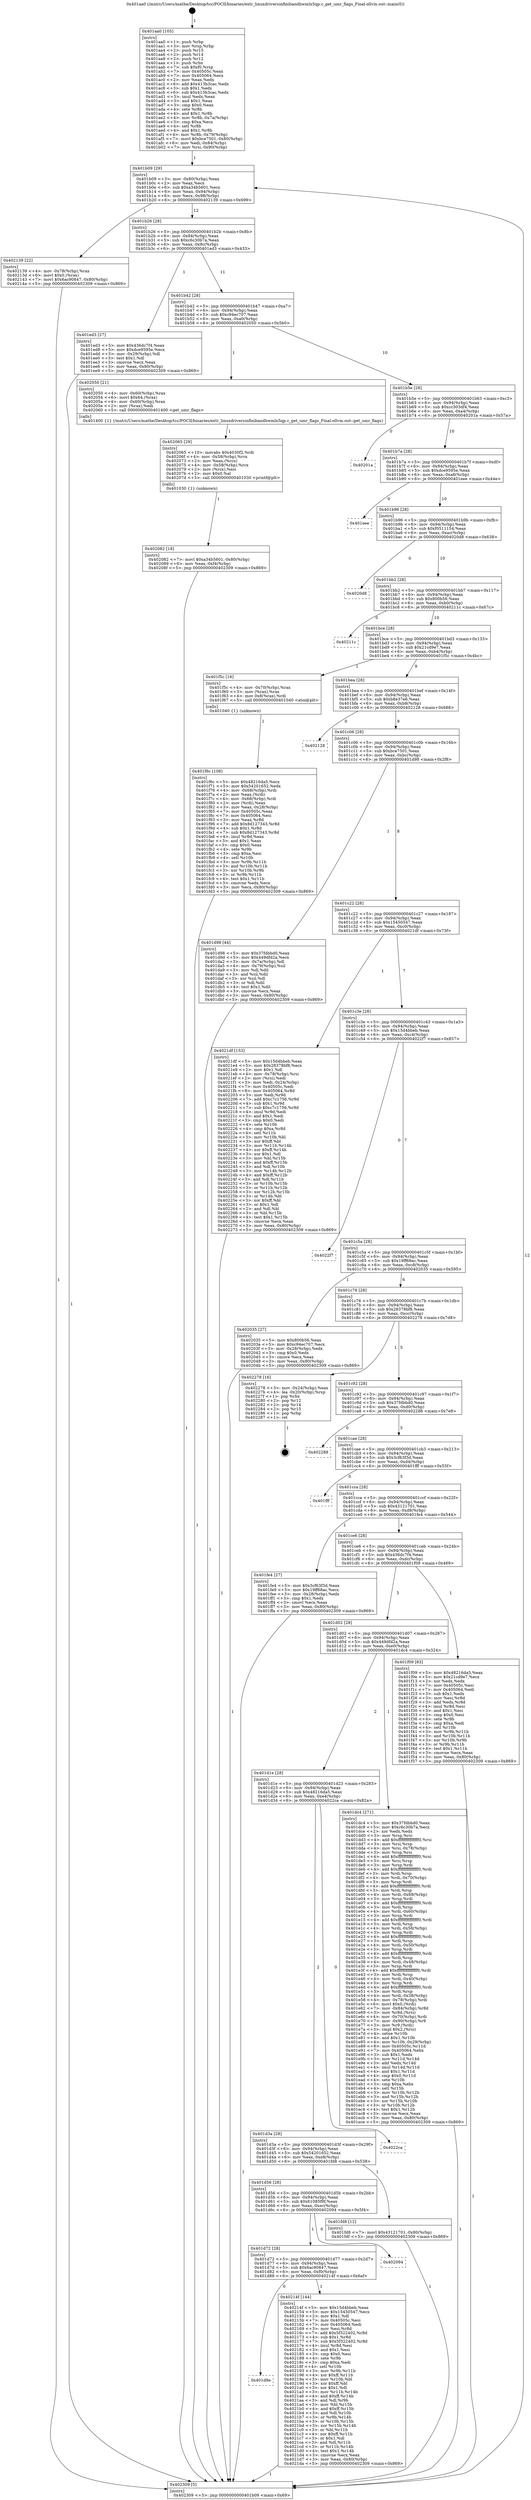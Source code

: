 digraph "0x401aa0" {
  label = "0x401aa0 (/mnt/c/Users/mathe/Desktop/tcc/POCII/binaries/extr_linuxdriversinfinibandhwmlx5qp.c_get_umr_flags_Final-ollvm.out::main(0))"
  labelloc = "t"
  node[shape=record]

  Entry [label="",width=0.3,height=0.3,shape=circle,fillcolor=black,style=filled]
  "0x401b09" [label="{
     0x401b09 [29]\l
     | [instrs]\l
     &nbsp;&nbsp;0x401b09 \<+3\>: mov -0x80(%rbp),%eax\l
     &nbsp;&nbsp;0x401b0c \<+2\>: mov %eax,%ecx\l
     &nbsp;&nbsp;0x401b0e \<+6\>: sub $0xa34b5601,%ecx\l
     &nbsp;&nbsp;0x401b14 \<+6\>: mov %eax,-0x94(%rbp)\l
     &nbsp;&nbsp;0x401b1a \<+6\>: mov %ecx,-0x98(%rbp)\l
     &nbsp;&nbsp;0x401b20 \<+6\>: je 0000000000402139 \<main+0x699\>\l
  }"]
  "0x402139" [label="{
     0x402139 [22]\l
     | [instrs]\l
     &nbsp;&nbsp;0x402139 \<+4\>: mov -0x78(%rbp),%rax\l
     &nbsp;&nbsp;0x40213d \<+6\>: movl $0x0,(%rax)\l
     &nbsp;&nbsp;0x402143 \<+7\>: movl $0x6ac90847,-0x80(%rbp)\l
     &nbsp;&nbsp;0x40214a \<+5\>: jmp 0000000000402309 \<main+0x869\>\l
  }"]
  "0x401b26" [label="{
     0x401b26 [28]\l
     | [instrs]\l
     &nbsp;&nbsp;0x401b26 \<+5\>: jmp 0000000000401b2b \<main+0x8b\>\l
     &nbsp;&nbsp;0x401b2b \<+6\>: mov -0x94(%rbp),%eax\l
     &nbsp;&nbsp;0x401b31 \<+5\>: sub $0xc6c30b7a,%eax\l
     &nbsp;&nbsp;0x401b36 \<+6\>: mov %eax,-0x9c(%rbp)\l
     &nbsp;&nbsp;0x401b3c \<+6\>: je 0000000000401ed3 \<main+0x433\>\l
  }"]
  Exit [label="",width=0.3,height=0.3,shape=circle,fillcolor=black,style=filled,peripheries=2]
  "0x401ed3" [label="{
     0x401ed3 [27]\l
     | [instrs]\l
     &nbsp;&nbsp;0x401ed3 \<+5\>: mov $0x436dc7f4,%eax\l
     &nbsp;&nbsp;0x401ed8 \<+5\>: mov $0xdce9595e,%ecx\l
     &nbsp;&nbsp;0x401edd \<+3\>: mov -0x29(%rbp),%dl\l
     &nbsp;&nbsp;0x401ee0 \<+3\>: test $0x1,%dl\l
     &nbsp;&nbsp;0x401ee3 \<+3\>: cmovne %ecx,%eax\l
     &nbsp;&nbsp;0x401ee6 \<+3\>: mov %eax,-0x80(%rbp)\l
     &nbsp;&nbsp;0x401ee9 \<+5\>: jmp 0000000000402309 \<main+0x869\>\l
  }"]
  "0x401b42" [label="{
     0x401b42 [28]\l
     | [instrs]\l
     &nbsp;&nbsp;0x401b42 \<+5\>: jmp 0000000000401b47 \<main+0xa7\>\l
     &nbsp;&nbsp;0x401b47 \<+6\>: mov -0x94(%rbp),%eax\l
     &nbsp;&nbsp;0x401b4d \<+5\>: sub $0xc94ec707,%eax\l
     &nbsp;&nbsp;0x401b52 \<+6\>: mov %eax,-0xa0(%rbp)\l
     &nbsp;&nbsp;0x401b58 \<+6\>: je 0000000000402050 \<main+0x5b0\>\l
  }"]
  "0x401d8e" [label="{
     0x401d8e\l
  }", style=dashed]
  "0x402050" [label="{
     0x402050 [21]\l
     | [instrs]\l
     &nbsp;&nbsp;0x402050 \<+4\>: mov -0x60(%rbp),%rax\l
     &nbsp;&nbsp;0x402054 \<+6\>: movl $0x64,(%rax)\l
     &nbsp;&nbsp;0x40205a \<+4\>: mov -0x60(%rbp),%rax\l
     &nbsp;&nbsp;0x40205e \<+2\>: mov (%rax),%edi\l
     &nbsp;&nbsp;0x402060 \<+5\>: call 0000000000401400 \<get_umr_flags\>\l
     | [calls]\l
     &nbsp;&nbsp;0x401400 \{1\} (/mnt/c/Users/mathe/Desktop/tcc/POCII/binaries/extr_linuxdriversinfinibandhwmlx5qp.c_get_umr_flags_Final-ollvm.out::get_umr_flags)\l
  }"]
  "0x401b5e" [label="{
     0x401b5e [28]\l
     | [instrs]\l
     &nbsp;&nbsp;0x401b5e \<+5\>: jmp 0000000000401b63 \<main+0xc3\>\l
     &nbsp;&nbsp;0x401b63 \<+6\>: mov -0x94(%rbp),%eax\l
     &nbsp;&nbsp;0x401b69 \<+5\>: sub $0xcc303df4,%eax\l
     &nbsp;&nbsp;0x401b6e \<+6\>: mov %eax,-0xa4(%rbp)\l
     &nbsp;&nbsp;0x401b74 \<+6\>: je 000000000040201a \<main+0x57a\>\l
  }"]
  "0x40214f" [label="{
     0x40214f [144]\l
     | [instrs]\l
     &nbsp;&nbsp;0x40214f \<+5\>: mov $0x15d4bbeb,%eax\l
     &nbsp;&nbsp;0x402154 \<+5\>: mov $0x15450547,%ecx\l
     &nbsp;&nbsp;0x402159 \<+2\>: mov $0x1,%dl\l
     &nbsp;&nbsp;0x40215b \<+7\>: mov 0x40505c,%esi\l
     &nbsp;&nbsp;0x402162 \<+7\>: mov 0x405064,%edi\l
     &nbsp;&nbsp;0x402169 \<+3\>: mov %esi,%r8d\l
     &nbsp;&nbsp;0x40216c \<+7\>: add $0x5f322402,%r8d\l
     &nbsp;&nbsp;0x402173 \<+4\>: sub $0x1,%r8d\l
     &nbsp;&nbsp;0x402177 \<+7\>: sub $0x5f322402,%r8d\l
     &nbsp;&nbsp;0x40217e \<+4\>: imul %r8d,%esi\l
     &nbsp;&nbsp;0x402182 \<+3\>: and $0x1,%esi\l
     &nbsp;&nbsp;0x402185 \<+3\>: cmp $0x0,%esi\l
     &nbsp;&nbsp;0x402188 \<+4\>: sete %r9b\l
     &nbsp;&nbsp;0x40218c \<+3\>: cmp $0xa,%edi\l
     &nbsp;&nbsp;0x40218f \<+4\>: setl %r10b\l
     &nbsp;&nbsp;0x402193 \<+3\>: mov %r9b,%r11b\l
     &nbsp;&nbsp;0x402196 \<+4\>: xor $0xff,%r11b\l
     &nbsp;&nbsp;0x40219a \<+3\>: mov %r10b,%bl\l
     &nbsp;&nbsp;0x40219d \<+3\>: xor $0xff,%bl\l
     &nbsp;&nbsp;0x4021a0 \<+3\>: xor $0x1,%dl\l
     &nbsp;&nbsp;0x4021a3 \<+3\>: mov %r11b,%r14b\l
     &nbsp;&nbsp;0x4021a6 \<+4\>: and $0xff,%r14b\l
     &nbsp;&nbsp;0x4021aa \<+3\>: and %dl,%r9b\l
     &nbsp;&nbsp;0x4021ad \<+3\>: mov %bl,%r15b\l
     &nbsp;&nbsp;0x4021b0 \<+4\>: and $0xff,%r15b\l
     &nbsp;&nbsp;0x4021b4 \<+3\>: and %dl,%r10b\l
     &nbsp;&nbsp;0x4021b7 \<+3\>: or %r9b,%r14b\l
     &nbsp;&nbsp;0x4021ba \<+3\>: or %r10b,%r15b\l
     &nbsp;&nbsp;0x4021bd \<+3\>: xor %r15b,%r14b\l
     &nbsp;&nbsp;0x4021c0 \<+3\>: or %bl,%r11b\l
     &nbsp;&nbsp;0x4021c3 \<+4\>: xor $0xff,%r11b\l
     &nbsp;&nbsp;0x4021c7 \<+3\>: or $0x1,%dl\l
     &nbsp;&nbsp;0x4021ca \<+3\>: and %dl,%r11b\l
     &nbsp;&nbsp;0x4021cd \<+3\>: or %r11b,%r14b\l
     &nbsp;&nbsp;0x4021d0 \<+4\>: test $0x1,%r14b\l
     &nbsp;&nbsp;0x4021d4 \<+3\>: cmovne %ecx,%eax\l
     &nbsp;&nbsp;0x4021d7 \<+3\>: mov %eax,-0x80(%rbp)\l
     &nbsp;&nbsp;0x4021da \<+5\>: jmp 0000000000402309 \<main+0x869\>\l
  }"]
  "0x40201a" [label="{
     0x40201a\l
  }", style=dashed]
  "0x401b7a" [label="{
     0x401b7a [28]\l
     | [instrs]\l
     &nbsp;&nbsp;0x401b7a \<+5\>: jmp 0000000000401b7f \<main+0xdf\>\l
     &nbsp;&nbsp;0x401b7f \<+6\>: mov -0x94(%rbp),%eax\l
     &nbsp;&nbsp;0x401b85 \<+5\>: sub $0xdce9595e,%eax\l
     &nbsp;&nbsp;0x401b8a \<+6\>: mov %eax,-0xa8(%rbp)\l
     &nbsp;&nbsp;0x401b90 \<+6\>: je 0000000000401eee \<main+0x44e\>\l
  }"]
  "0x401d72" [label="{
     0x401d72 [28]\l
     | [instrs]\l
     &nbsp;&nbsp;0x401d72 \<+5\>: jmp 0000000000401d77 \<main+0x2d7\>\l
     &nbsp;&nbsp;0x401d77 \<+6\>: mov -0x94(%rbp),%eax\l
     &nbsp;&nbsp;0x401d7d \<+5\>: sub $0x6ac90847,%eax\l
     &nbsp;&nbsp;0x401d82 \<+6\>: mov %eax,-0xf0(%rbp)\l
     &nbsp;&nbsp;0x401d88 \<+6\>: je 000000000040214f \<main+0x6af\>\l
  }"]
  "0x401eee" [label="{
     0x401eee\l
  }", style=dashed]
  "0x401b96" [label="{
     0x401b96 [28]\l
     | [instrs]\l
     &nbsp;&nbsp;0x401b96 \<+5\>: jmp 0000000000401b9b \<main+0xfb\>\l
     &nbsp;&nbsp;0x401b9b \<+6\>: mov -0x94(%rbp),%eax\l
     &nbsp;&nbsp;0x401ba1 \<+5\>: sub $0xf0511154,%eax\l
     &nbsp;&nbsp;0x401ba6 \<+6\>: mov %eax,-0xac(%rbp)\l
     &nbsp;&nbsp;0x401bac \<+6\>: je 00000000004020d8 \<main+0x638\>\l
  }"]
  "0x402094" [label="{
     0x402094\l
  }", style=dashed]
  "0x4020d8" [label="{
     0x4020d8\l
  }", style=dashed]
  "0x401bb2" [label="{
     0x401bb2 [28]\l
     | [instrs]\l
     &nbsp;&nbsp;0x401bb2 \<+5\>: jmp 0000000000401bb7 \<main+0x117\>\l
     &nbsp;&nbsp;0x401bb7 \<+6\>: mov -0x94(%rbp),%eax\l
     &nbsp;&nbsp;0x401bbd \<+5\>: sub $0x800b56,%eax\l
     &nbsp;&nbsp;0x401bc2 \<+6\>: mov %eax,-0xb0(%rbp)\l
     &nbsp;&nbsp;0x401bc8 \<+6\>: je 000000000040211c \<main+0x67c\>\l
  }"]
  "0x402082" [label="{
     0x402082 [18]\l
     | [instrs]\l
     &nbsp;&nbsp;0x402082 \<+7\>: movl $0xa34b5601,-0x80(%rbp)\l
     &nbsp;&nbsp;0x402089 \<+6\>: mov %eax,-0xf4(%rbp)\l
     &nbsp;&nbsp;0x40208f \<+5\>: jmp 0000000000402309 \<main+0x869\>\l
  }"]
  "0x40211c" [label="{
     0x40211c\l
  }", style=dashed]
  "0x401bce" [label="{
     0x401bce [28]\l
     | [instrs]\l
     &nbsp;&nbsp;0x401bce \<+5\>: jmp 0000000000401bd3 \<main+0x133\>\l
     &nbsp;&nbsp;0x401bd3 \<+6\>: mov -0x94(%rbp),%eax\l
     &nbsp;&nbsp;0x401bd9 \<+5\>: sub $0x21cd9e7,%eax\l
     &nbsp;&nbsp;0x401bde \<+6\>: mov %eax,-0xb4(%rbp)\l
     &nbsp;&nbsp;0x401be4 \<+6\>: je 0000000000401f5c \<main+0x4bc\>\l
  }"]
  "0x402065" [label="{
     0x402065 [29]\l
     | [instrs]\l
     &nbsp;&nbsp;0x402065 \<+10\>: movabs $0x4030f2,%rdi\l
     &nbsp;&nbsp;0x40206f \<+4\>: mov -0x58(%rbp),%rcx\l
     &nbsp;&nbsp;0x402073 \<+2\>: mov %eax,(%rcx)\l
     &nbsp;&nbsp;0x402075 \<+4\>: mov -0x58(%rbp),%rcx\l
     &nbsp;&nbsp;0x402079 \<+2\>: mov (%rcx),%esi\l
     &nbsp;&nbsp;0x40207b \<+2\>: mov $0x0,%al\l
     &nbsp;&nbsp;0x40207d \<+5\>: call 0000000000401030 \<printf@plt\>\l
     | [calls]\l
     &nbsp;&nbsp;0x401030 \{1\} (unknown)\l
  }"]
  "0x401f5c" [label="{
     0x401f5c [16]\l
     | [instrs]\l
     &nbsp;&nbsp;0x401f5c \<+4\>: mov -0x70(%rbp),%rax\l
     &nbsp;&nbsp;0x401f60 \<+3\>: mov (%rax),%rax\l
     &nbsp;&nbsp;0x401f63 \<+4\>: mov 0x8(%rax),%rdi\l
     &nbsp;&nbsp;0x401f67 \<+5\>: call 0000000000401040 \<atoi@plt\>\l
     | [calls]\l
     &nbsp;&nbsp;0x401040 \{1\} (unknown)\l
  }"]
  "0x401bea" [label="{
     0x401bea [28]\l
     | [instrs]\l
     &nbsp;&nbsp;0x401bea \<+5\>: jmp 0000000000401bef \<main+0x14f\>\l
     &nbsp;&nbsp;0x401bef \<+6\>: mov -0x94(%rbp),%eax\l
     &nbsp;&nbsp;0x401bf5 \<+5\>: sub $0xb8e37e6,%eax\l
     &nbsp;&nbsp;0x401bfa \<+6\>: mov %eax,-0xb8(%rbp)\l
     &nbsp;&nbsp;0x401c00 \<+6\>: je 0000000000402128 \<main+0x688\>\l
  }"]
  "0x401d56" [label="{
     0x401d56 [28]\l
     | [instrs]\l
     &nbsp;&nbsp;0x401d56 \<+5\>: jmp 0000000000401d5b \<main+0x2bb\>\l
     &nbsp;&nbsp;0x401d5b \<+6\>: mov -0x94(%rbp),%eax\l
     &nbsp;&nbsp;0x401d61 \<+5\>: sub $0x61085f9f,%eax\l
     &nbsp;&nbsp;0x401d66 \<+6\>: mov %eax,-0xec(%rbp)\l
     &nbsp;&nbsp;0x401d6c \<+6\>: je 0000000000402094 \<main+0x5f4\>\l
  }"]
  "0x402128" [label="{
     0x402128\l
  }", style=dashed]
  "0x401c06" [label="{
     0x401c06 [28]\l
     | [instrs]\l
     &nbsp;&nbsp;0x401c06 \<+5\>: jmp 0000000000401c0b \<main+0x16b\>\l
     &nbsp;&nbsp;0x401c0b \<+6\>: mov -0x94(%rbp),%eax\l
     &nbsp;&nbsp;0x401c11 \<+5\>: sub $0xbce7501,%eax\l
     &nbsp;&nbsp;0x401c16 \<+6\>: mov %eax,-0xbc(%rbp)\l
     &nbsp;&nbsp;0x401c1c \<+6\>: je 0000000000401d98 \<main+0x2f8\>\l
  }"]
  "0x401fd8" [label="{
     0x401fd8 [12]\l
     | [instrs]\l
     &nbsp;&nbsp;0x401fd8 \<+7\>: movl $0x43121701,-0x80(%rbp)\l
     &nbsp;&nbsp;0x401fdf \<+5\>: jmp 0000000000402309 \<main+0x869\>\l
  }"]
  "0x401d98" [label="{
     0x401d98 [44]\l
     | [instrs]\l
     &nbsp;&nbsp;0x401d98 \<+5\>: mov $0x37fdbbd0,%eax\l
     &nbsp;&nbsp;0x401d9d \<+5\>: mov $0x449dfd2a,%ecx\l
     &nbsp;&nbsp;0x401da2 \<+3\>: mov -0x7a(%rbp),%dl\l
     &nbsp;&nbsp;0x401da5 \<+4\>: mov -0x79(%rbp),%sil\l
     &nbsp;&nbsp;0x401da9 \<+3\>: mov %dl,%dil\l
     &nbsp;&nbsp;0x401dac \<+3\>: and %sil,%dil\l
     &nbsp;&nbsp;0x401daf \<+3\>: xor %sil,%dl\l
     &nbsp;&nbsp;0x401db2 \<+3\>: or %dl,%dil\l
     &nbsp;&nbsp;0x401db5 \<+4\>: test $0x1,%dil\l
     &nbsp;&nbsp;0x401db9 \<+3\>: cmovne %ecx,%eax\l
     &nbsp;&nbsp;0x401dbc \<+3\>: mov %eax,-0x80(%rbp)\l
     &nbsp;&nbsp;0x401dbf \<+5\>: jmp 0000000000402309 \<main+0x869\>\l
  }"]
  "0x401c22" [label="{
     0x401c22 [28]\l
     | [instrs]\l
     &nbsp;&nbsp;0x401c22 \<+5\>: jmp 0000000000401c27 \<main+0x187\>\l
     &nbsp;&nbsp;0x401c27 \<+6\>: mov -0x94(%rbp),%eax\l
     &nbsp;&nbsp;0x401c2d \<+5\>: sub $0x15450547,%eax\l
     &nbsp;&nbsp;0x401c32 \<+6\>: mov %eax,-0xc0(%rbp)\l
     &nbsp;&nbsp;0x401c38 \<+6\>: je 00000000004021df \<main+0x73f\>\l
  }"]
  "0x402309" [label="{
     0x402309 [5]\l
     | [instrs]\l
     &nbsp;&nbsp;0x402309 \<+5\>: jmp 0000000000401b09 \<main+0x69\>\l
  }"]
  "0x401aa0" [label="{
     0x401aa0 [105]\l
     | [instrs]\l
     &nbsp;&nbsp;0x401aa0 \<+1\>: push %rbp\l
     &nbsp;&nbsp;0x401aa1 \<+3\>: mov %rsp,%rbp\l
     &nbsp;&nbsp;0x401aa4 \<+2\>: push %r15\l
     &nbsp;&nbsp;0x401aa6 \<+2\>: push %r14\l
     &nbsp;&nbsp;0x401aa8 \<+2\>: push %r12\l
     &nbsp;&nbsp;0x401aaa \<+1\>: push %rbx\l
     &nbsp;&nbsp;0x401aab \<+7\>: sub $0xf0,%rsp\l
     &nbsp;&nbsp;0x401ab2 \<+7\>: mov 0x40505c,%eax\l
     &nbsp;&nbsp;0x401ab9 \<+7\>: mov 0x405064,%ecx\l
     &nbsp;&nbsp;0x401ac0 \<+2\>: mov %eax,%edx\l
     &nbsp;&nbsp;0x401ac2 \<+6\>: add $0x413b3cac,%edx\l
     &nbsp;&nbsp;0x401ac8 \<+3\>: sub $0x1,%edx\l
     &nbsp;&nbsp;0x401acb \<+6\>: sub $0x413b3cac,%edx\l
     &nbsp;&nbsp;0x401ad1 \<+3\>: imul %edx,%eax\l
     &nbsp;&nbsp;0x401ad4 \<+3\>: and $0x1,%eax\l
     &nbsp;&nbsp;0x401ad7 \<+3\>: cmp $0x0,%eax\l
     &nbsp;&nbsp;0x401ada \<+4\>: sete %r8b\l
     &nbsp;&nbsp;0x401ade \<+4\>: and $0x1,%r8b\l
     &nbsp;&nbsp;0x401ae2 \<+4\>: mov %r8b,-0x7a(%rbp)\l
     &nbsp;&nbsp;0x401ae6 \<+3\>: cmp $0xa,%ecx\l
     &nbsp;&nbsp;0x401ae9 \<+4\>: setl %r8b\l
     &nbsp;&nbsp;0x401aed \<+4\>: and $0x1,%r8b\l
     &nbsp;&nbsp;0x401af1 \<+4\>: mov %r8b,-0x79(%rbp)\l
     &nbsp;&nbsp;0x401af5 \<+7\>: movl $0xbce7501,-0x80(%rbp)\l
     &nbsp;&nbsp;0x401afc \<+6\>: mov %edi,-0x84(%rbp)\l
     &nbsp;&nbsp;0x401b02 \<+7\>: mov %rsi,-0x90(%rbp)\l
  }"]
  "0x401d3a" [label="{
     0x401d3a [28]\l
     | [instrs]\l
     &nbsp;&nbsp;0x401d3a \<+5\>: jmp 0000000000401d3f \<main+0x29f\>\l
     &nbsp;&nbsp;0x401d3f \<+6\>: mov -0x94(%rbp),%eax\l
     &nbsp;&nbsp;0x401d45 \<+5\>: sub $0x54201652,%eax\l
     &nbsp;&nbsp;0x401d4a \<+6\>: mov %eax,-0xe8(%rbp)\l
     &nbsp;&nbsp;0x401d50 \<+6\>: je 0000000000401fd8 \<main+0x538\>\l
  }"]
  "0x4021df" [label="{
     0x4021df [153]\l
     | [instrs]\l
     &nbsp;&nbsp;0x4021df \<+5\>: mov $0x15d4bbeb,%eax\l
     &nbsp;&nbsp;0x4021e4 \<+5\>: mov $0x28378bf8,%ecx\l
     &nbsp;&nbsp;0x4021e9 \<+2\>: mov $0x1,%dl\l
     &nbsp;&nbsp;0x4021eb \<+4\>: mov -0x78(%rbp),%rsi\l
     &nbsp;&nbsp;0x4021ef \<+2\>: mov (%rsi),%edi\l
     &nbsp;&nbsp;0x4021f1 \<+3\>: mov %edi,-0x24(%rbp)\l
     &nbsp;&nbsp;0x4021f4 \<+7\>: mov 0x40505c,%edi\l
     &nbsp;&nbsp;0x4021fb \<+8\>: mov 0x405064,%r8d\l
     &nbsp;&nbsp;0x402203 \<+3\>: mov %edi,%r9d\l
     &nbsp;&nbsp;0x402206 \<+7\>: add $0xc7c1756,%r9d\l
     &nbsp;&nbsp;0x40220d \<+4\>: sub $0x1,%r9d\l
     &nbsp;&nbsp;0x402211 \<+7\>: sub $0xc7c1756,%r9d\l
     &nbsp;&nbsp;0x402218 \<+4\>: imul %r9d,%edi\l
     &nbsp;&nbsp;0x40221c \<+3\>: and $0x1,%edi\l
     &nbsp;&nbsp;0x40221f \<+3\>: cmp $0x0,%edi\l
     &nbsp;&nbsp;0x402222 \<+4\>: sete %r10b\l
     &nbsp;&nbsp;0x402226 \<+4\>: cmp $0xa,%r8d\l
     &nbsp;&nbsp;0x40222a \<+4\>: setl %r11b\l
     &nbsp;&nbsp;0x40222e \<+3\>: mov %r10b,%bl\l
     &nbsp;&nbsp;0x402231 \<+3\>: xor $0xff,%bl\l
     &nbsp;&nbsp;0x402234 \<+3\>: mov %r11b,%r14b\l
     &nbsp;&nbsp;0x402237 \<+4\>: xor $0xff,%r14b\l
     &nbsp;&nbsp;0x40223b \<+3\>: xor $0x1,%dl\l
     &nbsp;&nbsp;0x40223e \<+3\>: mov %bl,%r15b\l
     &nbsp;&nbsp;0x402241 \<+4\>: and $0xff,%r15b\l
     &nbsp;&nbsp;0x402245 \<+3\>: and %dl,%r10b\l
     &nbsp;&nbsp;0x402248 \<+3\>: mov %r14b,%r12b\l
     &nbsp;&nbsp;0x40224b \<+4\>: and $0xff,%r12b\l
     &nbsp;&nbsp;0x40224f \<+3\>: and %dl,%r11b\l
     &nbsp;&nbsp;0x402252 \<+3\>: or %r10b,%r15b\l
     &nbsp;&nbsp;0x402255 \<+3\>: or %r11b,%r12b\l
     &nbsp;&nbsp;0x402258 \<+3\>: xor %r12b,%r15b\l
     &nbsp;&nbsp;0x40225b \<+3\>: or %r14b,%bl\l
     &nbsp;&nbsp;0x40225e \<+3\>: xor $0xff,%bl\l
     &nbsp;&nbsp;0x402261 \<+3\>: or $0x1,%dl\l
     &nbsp;&nbsp;0x402264 \<+2\>: and %dl,%bl\l
     &nbsp;&nbsp;0x402266 \<+3\>: or %bl,%r15b\l
     &nbsp;&nbsp;0x402269 \<+4\>: test $0x1,%r15b\l
     &nbsp;&nbsp;0x40226d \<+3\>: cmovne %ecx,%eax\l
     &nbsp;&nbsp;0x402270 \<+3\>: mov %eax,-0x80(%rbp)\l
     &nbsp;&nbsp;0x402273 \<+5\>: jmp 0000000000402309 \<main+0x869\>\l
  }"]
  "0x401c3e" [label="{
     0x401c3e [28]\l
     | [instrs]\l
     &nbsp;&nbsp;0x401c3e \<+5\>: jmp 0000000000401c43 \<main+0x1a3\>\l
     &nbsp;&nbsp;0x401c43 \<+6\>: mov -0x94(%rbp),%eax\l
     &nbsp;&nbsp;0x401c49 \<+5\>: sub $0x15d4bbeb,%eax\l
     &nbsp;&nbsp;0x401c4e \<+6\>: mov %eax,-0xc4(%rbp)\l
     &nbsp;&nbsp;0x401c54 \<+6\>: je 00000000004022f7 \<main+0x857\>\l
  }"]
  "0x4022ca" [label="{
     0x4022ca\l
  }", style=dashed]
  "0x4022f7" [label="{
     0x4022f7\l
  }", style=dashed]
  "0x401c5a" [label="{
     0x401c5a [28]\l
     | [instrs]\l
     &nbsp;&nbsp;0x401c5a \<+5\>: jmp 0000000000401c5f \<main+0x1bf\>\l
     &nbsp;&nbsp;0x401c5f \<+6\>: mov -0x94(%rbp),%eax\l
     &nbsp;&nbsp;0x401c65 \<+5\>: sub $0x19ff68ac,%eax\l
     &nbsp;&nbsp;0x401c6a \<+6\>: mov %eax,-0xc8(%rbp)\l
     &nbsp;&nbsp;0x401c70 \<+6\>: je 0000000000402035 \<main+0x595\>\l
  }"]
  "0x401f6c" [label="{
     0x401f6c [108]\l
     | [instrs]\l
     &nbsp;&nbsp;0x401f6c \<+5\>: mov $0x48216da5,%ecx\l
     &nbsp;&nbsp;0x401f71 \<+5\>: mov $0x54201652,%edx\l
     &nbsp;&nbsp;0x401f76 \<+4\>: mov -0x68(%rbp),%rdi\l
     &nbsp;&nbsp;0x401f7a \<+2\>: mov %eax,(%rdi)\l
     &nbsp;&nbsp;0x401f7c \<+4\>: mov -0x68(%rbp),%rdi\l
     &nbsp;&nbsp;0x401f80 \<+2\>: mov (%rdi),%eax\l
     &nbsp;&nbsp;0x401f82 \<+3\>: mov %eax,-0x28(%rbp)\l
     &nbsp;&nbsp;0x401f85 \<+7\>: mov 0x40505c,%eax\l
     &nbsp;&nbsp;0x401f8c \<+7\>: mov 0x405064,%esi\l
     &nbsp;&nbsp;0x401f93 \<+3\>: mov %eax,%r8d\l
     &nbsp;&nbsp;0x401f96 \<+7\>: add $0x8d127343,%r8d\l
     &nbsp;&nbsp;0x401f9d \<+4\>: sub $0x1,%r8d\l
     &nbsp;&nbsp;0x401fa1 \<+7\>: sub $0x8d127343,%r8d\l
     &nbsp;&nbsp;0x401fa8 \<+4\>: imul %r8d,%eax\l
     &nbsp;&nbsp;0x401fac \<+3\>: and $0x1,%eax\l
     &nbsp;&nbsp;0x401faf \<+3\>: cmp $0x0,%eax\l
     &nbsp;&nbsp;0x401fb2 \<+4\>: sete %r9b\l
     &nbsp;&nbsp;0x401fb6 \<+3\>: cmp $0xa,%esi\l
     &nbsp;&nbsp;0x401fb9 \<+4\>: setl %r10b\l
     &nbsp;&nbsp;0x401fbd \<+3\>: mov %r9b,%r11b\l
     &nbsp;&nbsp;0x401fc0 \<+3\>: and %r10b,%r11b\l
     &nbsp;&nbsp;0x401fc3 \<+3\>: xor %r10b,%r9b\l
     &nbsp;&nbsp;0x401fc6 \<+3\>: or %r9b,%r11b\l
     &nbsp;&nbsp;0x401fc9 \<+4\>: test $0x1,%r11b\l
     &nbsp;&nbsp;0x401fcd \<+3\>: cmovne %edx,%ecx\l
     &nbsp;&nbsp;0x401fd0 \<+3\>: mov %ecx,-0x80(%rbp)\l
     &nbsp;&nbsp;0x401fd3 \<+5\>: jmp 0000000000402309 \<main+0x869\>\l
  }"]
  "0x402035" [label="{
     0x402035 [27]\l
     | [instrs]\l
     &nbsp;&nbsp;0x402035 \<+5\>: mov $0x800b56,%eax\l
     &nbsp;&nbsp;0x40203a \<+5\>: mov $0xc94ec707,%ecx\l
     &nbsp;&nbsp;0x40203f \<+3\>: mov -0x28(%rbp),%edx\l
     &nbsp;&nbsp;0x402042 \<+3\>: cmp $0x0,%edx\l
     &nbsp;&nbsp;0x402045 \<+3\>: cmove %ecx,%eax\l
     &nbsp;&nbsp;0x402048 \<+3\>: mov %eax,-0x80(%rbp)\l
     &nbsp;&nbsp;0x40204b \<+5\>: jmp 0000000000402309 \<main+0x869\>\l
  }"]
  "0x401c76" [label="{
     0x401c76 [28]\l
     | [instrs]\l
     &nbsp;&nbsp;0x401c76 \<+5\>: jmp 0000000000401c7b \<main+0x1db\>\l
     &nbsp;&nbsp;0x401c7b \<+6\>: mov -0x94(%rbp),%eax\l
     &nbsp;&nbsp;0x401c81 \<+5\>: sub $0x28378bf8,%eax\l
     &nbsp;&nbsp;0x401c86 \<+6\>: mov %eax,-0xcc(%rbp)\l
     &nbsp;&nbsp;0x401c8c \<+6\>: je 0000000000402278 \<main+0x7d8\>\l
  }"]
  "0x401d1e" [label="{
     0x401d1e [28]\l
     | [instrs]\l
     &nbsp;&nbsp;0x401d1e \<+5\>: jmp 0000000000401d23 \<main+0x283\>\l
     &nbsp;&nbsp;0x401d23 \<+6\>: mov -0x94(%rbp),%eax\l
     &nbsp;&nbsp;0x401d29 \<+5\>: sub $0x48216da5,%eax\l
     &nbsp;&nbsp;0x401d2e \<+6\>: mov %eax,-0xe4(%rbp)\l
     &nbsp;&nbsp;0x401d34 \<+6\>: je 00000000004022ca \<main+0x82a\>\l
  }"]
  "0x402278" [label="{
     0x402278 [16]\l
     | [instrs]\l
     &nbsp;&nbsp;0x402278 \<+3\>: mov -0x24(%rbp),%eax\l
     &nbsp;&nbsp;0x40227b \<+4\>: lea -0x20(%rbp),%rsp\l
     &nbsp;&nbsp;0x40227f \<+1\>: pop %rbx\l
     &nbsp;&nbsp;0x402280 \<+2\>: pop %r12\l
     &nbsp;&nbsp;0x402282 \<+2\>: pop %r14\l
     &nbsp;&nbsp;0x402284 \<+2\>: pop %r15\l
     &nbsp;&nbsp;0x402286 \<+1\>: pop %rbp\l
     &nbsp;&nbsp;0x402287 \<+1\>: ret\l
  }"]
  "0x401c92" [label="{
     0x401c92 [28]\l
     | [instrs]\l
     &nbsp;&nbsp;0x401c92 \<+5\>: jmp 0000000000401c97 \<main+0x1f7\>\l
     &nbsp;&nbsp;0x401c97 \<+6\>: mov -0x94(%rbp),%eax\l
     &nbsp;&nbsp;0x401c9d \<+5\>: sub $0x37fdbbd0,%eax\l
     &nbsp;&nbsp;0x401ca2 \<+6\>: mov %eax,-0xd0(%rbp)\l
     &nbsp;&nbsp;0x401ca8 \<+6\>: je 0000000000402288 \<main+0x7e8\>\l
  }"]
  "0x401dc4" [label="{
     0x401dc4 [271]\l
     | [instrs]\l
     &nbsp;&nbsp;0x401dc4 \<+5\>: mov $0x37fdbbd0,%eax\l
     &nbsp;&nbsp;0x401dc9 \<+5\>: mov $0xc6c30b7a,%ecx\l
     &nbsp;&nbsp;0x401dce \<+2\>: xor %edx,%edx\l
     &nbsp;&nbsp;0x401dd0 \<+3\>: mov %rsp,%rsi\l
     &nbsp;&nbsp;0x401dd3 \<+4\>: add $0xfffffffffffffff0,%rsi\l
     &nbsp;&nbsp;0x401dd7 \<+3\>: mov %rsi,%rsp\l
     &nbsp;&nbsp;0x401dda \<+4\>: mov %rsi,-0x78(%rbp)\l
     &nbsp;&nbsp;0x401dde \<+3\>: mov %rsp,%rsi\l
     &nbsp;&nbsp;0x401de1 \<+4\>: add $0xfffffffffffffff0,%rsi\l
     &nbsp;&nbsp;0x401de5 \<+3\>: mov %rsi,%rsp\l
     &nbsp;&nbsp;0x401de8 \<+3\>: mov %rsp,%rdi\l
     &nbsp;&nbsp;0x401deb \<+4\>: add $0xfffffffffffffff0,%rdi\l
     &nbsp;&nbsp;0x401def \<+3\>: mov %rdi,%rsp\l
     &nbsp;&nbsp;0x401df2 \<+4\>: mov %rdi,-0x70(%rbp)\l
     &nbsp;&nbsp;0x401df6 \<+3\>: mov %rsp,%rdi\l
     &nbsp;&nbsp;0x401df9 \<+4\>: add $0xfffffffffffffff0,%rdi\l
     &nbsp;&nbsp;0x401dfd \<+3\>: mov %rdi,%rsp\l
     &nbsp;&nbsp;0x401e00 \<+4\>: mov %rdi,-0x68(%rbp)\l
     &nbsp;&nbsp;0x401e04 \<+3\>: mov %rsp,%rdi\l
     &nbsp;&nbsp;0x401e07 \<+4\>: add $0xfffffffffffffff0,%rdi\l
     &nbsp;&nbsp;0x401e0b \<+3\>: mov %rdi,%rsp\l
     &nbsp;&nbsp;0x401e0e \<+4\>: mov %rdi,-0x60(%rbp)\l
     &nbsp;&nbsp;0x401e12 \<+3\>: mov %rsp,%rdi\l
     &nbsp;&nbsp;0x401e15 \<+4\>: add $0xfffffffffffffff0,%rdi\l
     &nbsp;&nbsp;0x401e19 \<+3\>: mov %rdi,%rsp\l
     &nbsp;&nbsp;0x401e1c \<+4\>: mov %rdi,-0x58(%rbp)\l
     &nbsp;&nbsp;0x401e20 \<+3\>: mov %rsp,%rdi\l
     &nbsp;&nbsp;0x401e23 \<+4\>: add $0xfffffffffffffff0,%rdi\l
     &nbsp;&nbsp;0x401e27 \<+3\>: mov %rdi,%rsp\l
     &nbsp;&nbsp;0x401e2a \<+4\>: mov %rdi,-0x50(%rbp)\l
     &nbsp;&nbsp;0x401e2e \<+3\>: mov %rsp,%rdi\l
     &nbsp;&nbsp;0x401e31 \<+4\>: add $0xfffffffffffffff0,%rdi\l
     &nbsp;&nbsp;0x401e35 \<+3\>: mov %rdi,%rsp\l
     &nbsp;&nbsp;0x401e38 \<+4\>: mov %rdi,-0x48(%rbp)\l
     &nbsp;&nbsp;0x401e3c \<+3\>: mov %rsp,%rdi\l
     &nbsp;&nbsp;0x401e3f \<+4\>: add $0xfffffffffffffff0,%rdi\l
     &nbsp;&nbsp;0x401e43 \<+3\>: mov %rdi,%rsp\l
     &nbsp;&nbsp;0x401e46 \<+4\>: mov %rdi,-0x40(%rbp)\l
     &nbsp;&nbsp;0x401e4a \<+3\>: mov %rsp,%rdi\l
     &nbsp;&nbsp;0x401e4d \<+4\>: add $0xfffffffffffffff0,%rdi\l
     &nbsp;&nbsp;0x401e51 \<+3\>: mov %rdi,%rsp\l
     &nbsp;&nbsp;0x401e54 \<+4\>: mov %rdi,-0x38(%rbp)\l
     &nbsp;&nbsp;0x401e58 \<+4\>: mov -0x78(%rbp),%rdi\l
     &nbsp;&nbsp;0x401e5c \<+6\>: movl $0x0,(%rdi)\l
     &nbsp;&nbsp;0x401e62 \<+7\>: mov -0x84(%rbp),%r8d\l
     &nbsp;&nbsp;0x401e69 \<+3\>: mov %r8d,(%rsi)\l
     &nbsp;&nbsp;0x401e6c \<+4\>: mov -0x70(%rbp),%rdi\l
     &nbsp;&nbsp;0x401e70 \<+7\>: mov -0x90(%rbp),%r9\l
     &nbsp;&nbsp;0x401e77 \<+3\>: mov %r9,(%rdi)\l
     &nbsp;&nbsp;0x401e7a \<+3\>: cmpl $0x2,(%rsi)\l
     &nbsp;&nbsp;0x401e7d \<+4\>: setne %r10b\l
     &nbsp;&nbsp;0x401e81 \<+4\>: and $0x1,%r10b\l
     &nbsp;&nbsp;0x401e85 \<+4\>: mov %r10b,-0x29(%rbp)\l
     &nbsp;&nbsp;0x401e89 \<+8\>: mov 0x40505c,%r11d\l
     &nbsp;&nbsp;0x401e91 \<+7\>: mov 0x405064,%ebx\l
     &nbsp;&nbsp;0x401e98 \<+3\>: sub $0x1,%edx\l
     &nbsp;&nbsp;0x401e9b \<+3\>: mov %r11d,%r14d\l
     &nbsp;&nbsp;0x401e9e \<+3\>: add %edx,%r14d\l
     &nbsp;&nbsp;0x401ea1 \<+4\>: imul %r14d,%r11d\l
     &nbsp;&nbsp;0x401ea5 \<+4\>: and $0x1,%r11d\l
     &nbsp;&nbsp;0x401ea9 \<+4\>: cmp $0x0,%r11d\l
     &nbsp;&nbsp;0x401ead \<+4\>: sete %r10b\l
     &nbsp;&nbsp;0x401eb1 \<+3\>: cmp $0xa,%ebx\l
     &nbsp;&nbsp;0x401eb4 \<+4\>: setl %r15b\l
     &nbsp;&nbsp;0x401eb8 \<+3\>: mov %r10b,%r12b\l
     &nbsp;&nbsp;0x401ebb \<+3\>: and %r15b,%r12b\l
     &nbsp;&nbsp;0x401ebe \<+3\>: xor %r15b,%r10b\l
     &nbsp;&nbsp;0x401ec1 \<+3\>: or %r10b,%r12b\l
     &nbsp;&nbsp;0x401ec4 \<+4\>: test $0x1,%r12b\l
     &nbsp;&nbsp;0x401ec8 \<+3\>: cmovne %ecx,%eax\l
     &nbsp;&nbsp;0x401ecb \<+3\>: mov %eax,-0x80(%rbp)\l
     &nbsp;&nbsp;0x401ece \<+5\>: jmp 0000000000402309 \<main+0x869\>\l
  }"]
  "0x402288" [label="{
     0x402288\l
  }", style=dashed]
  "0x401cae" [label="{
     0x401cae [28]\l
     | [instrs]\l
     &nbsp;&nbsp;0x401cae \<+5\>: jmp 0000000000401cb3 \<main+0x213\>\l
     &nbsp;&nbsp;0x401cb3 \<+6\>: mov -0x94(%rbp),%eax\l
     &nbsp;&nbsp;0x401cb9 \<+5\>: sub $0x3cf63f3d,%eax\l
     &nbsp;&nbsp;0x401cbe \<+6\>: mov %eax,-0xd4(%rbp)\l
     &nbsp;&nbsp;0x401cc4 \<+6\>: je 0000000000401fff \<main+0x55f\>\l
  }"]
  "0x401d02" [label="{
     0x401d02 [28]\l
     | [instrs]\l
     &nbsp;&nbsp;0x401d02 \<+5\>: jmp 0000000000401d07 \<main+0x267\>\l
     &nbsp;&nbsp;0x401d07 \<+6\>: mov -0x94(%rbp),%eax\l
     &nbsp;&nbsp;0x401d0d \<+5\>: sub $0x449dfd2a,%eax\l
     &nbsp;&nbsp;0x401d12 \<+6\>: mov %eax,-0xe0(%rbp)\l
     &nbsp;&nbsp;0x401d18 \<+6\>: je 0000000000401dc4 \<main+0x324\>\l
  }"]
  "0x401fff" [label="{
     0x401fff\l
  }", style=dashed]
  "0x401cca" [label="{
     0x401cca [28]\l
     | [instrs]\l
     &nbsp;&nbsp;0x401cca \<+5\>: jmp 0000000000401ccf \<main+0x22f\>\l
     &nbsp;&nbsp;0x401ccf \<+6\>: mov -0x94(%rbp),%eax\l
     &nbsp;&nbsp;0x401cd5 \<+5\>: sub $0x43121701,%eax\l
     &nbsp;&nbsp;0x401cda \<+6\>: mov %eax,-0xd8(%rbp)\l
     &nbsp;&nbsp;0x401ce0 \<+6\>: je 0000000000401fe4 \<main+0x544\>\l
  }"]
  "0x401f09" [label="{
     0x401f09 [83]\l
     | [instrs]\l
     &nbsp;&nbsp;0x401f09 \<+5\>: mov $0x48216da5,%eax\l
     &nbsp;&nbsp;0x401f0e \<+5\>: mov $0x21cd9e7,%ecx\l
     &nbsp;&nbsp;0x401f13 \<+2\>: xor %edx,%edx\l
     &nbsp;&nbsp;0x401f15 \<+7\>: mov 0x40505c,%esi\l
     &nbsp;&nbsp;0x401f1c \<+7\>: mov 0x405064,%edi\l
     &nbsp;&nbsp;0x401f23 \<+3\>: sub $0x1,%edx\l
     &nbsp;&nbsp;0x401f26 \<+3\>: mov %esi,%r8d\l
     &nbsp;&nbsp;0x401f29 \<+3\>: add %edx,%r8d\l
     &nbsp;&nbsp;0x401f2c \<+4\>: imul %r8d,%esi\l
     &nbsp;&nbsp;0x401f30 \<+3\>: and $0x1,%esi\l
     &nbsp;&nbsp;0x401f33 \<+3\>: cmp $0x0,%esi\l
     &nbsp;&nbsp;0x401f36 \<+4\>: sete %r9b\l
     &nbsp;&nbsp;0x401f3a \<+3\>: cmp $0xa,%edi\l
     &nbsp;&nbsp;0x401f3d \<+4\>: setl %r10b\l
     &nbsp;&nbsp;0x401f41 \<+3\>: mov %r9b,%r11b\l
     &nbsp;&nbsp;0x401f44 \<+3\>: and %r10b,%r11b\l
     &nbsp;&nbsp;0x401f47 \<+3\>: xor %r10b,%r9b\l
     &nbsp;&nbsp;0x401f4a \<+3\>: or %r9b,%r11b\l
     &nbsp;&nbsp;0x401f4d \<+4\>: test $0x1,%r11b\l
     &nbsp;&nbsp;0x401f51 \<+3\>: cmovne %ecx,%eax\l
     &nbsp;&nbsp;0x401f54 \<+3\>: mov %eax,-0x80(%rbp)\l
     &nbsp;&nbsp;0x401f57 \<+5\>: jmp 0000000000402309 \<main+0x869\>\l
  }"]
  "0x401fe4" [label="{
     0x401fe4 [27]\l
     | [instrs]\l
     &nbsp;&nbsp;0x401fe4 \<+5\>: mov $0x3cf63f3d,%eax\l
     &nbsp;&nbsp;0x401fe9 \<+5\>: mov $0x19ff68ac,%ecx\l
     &nbsp;&nbsp;0x401fee \<+3\>: mov -0x28(%rbp),%edx\l
     &nbsp;&nbsp;0x401ff1 \<+3\>: cmp $0x1,%edx\l
     &nbsp;&nbsp;0x401ff4 \<+3\>: cmovl %ecx,%eax\l
     &nbsp;&nbsp;0x401ff7 \<+3\>: mov %eax,-0x80(%rbp)\l
     &nbsp;&nbsp;0x401ffa \<+5\>: jmp 0000000000402309 \<main+0x869\>\l
  }"]
  "0x401ce6" [label="{
     0x401ce6 [28]\l
     | [instrs]\l
     &nbsp;&nbsp;0x401ce6 \<+5\>: jmp 0000000000401ceb \<main+0x24b\>\l
     &nbsp;&nbsp;0x401ceb \<+6\>: mov -0x94(%rbp),%eax\l
     &nbsp;&nbsp;0x401cf1 \<+5\>: sub $0x436dc7f4,%eax\l
     &nbsp;&nbsp;0x401cf6 \<+6\>: mov %eax,-0xdc(%rbp)\l
     &nbsp;&nbsp;0x401cfc \<+6\>: je 0000000000401f09 \<main+0x469\>\l
  }"]
  Entry -> "0x401aa0" [label=" 1"]
  "0x401b09" -> "0x402139" [label=" 1"]
  "0x401b09" -> "0x401b26" [label=" 12"]
  "0x402278" -> Exit [label=" 1"]
  "0x401b26" -> "0x401ed3" [label=" 1"]
  "0x401b26" -> "0x401b42" [label=" 11"]
  "0x4021df" -> "0x402309" [label=" 1"]
  "0x401b42" -> "0x402050" [label=" 1"]
  "0x401b42" -> "0x401b5e" [label=" 10"]
  "0x40214f" -> "0x402309" [label=" 1"]
  "0x401b5e" -> "0x40201a" [label=" 0"]
  "0x401b5e" -> "0x401b7a" [label=" 10"]
  "0x401d72" -> "0x401d8e" [label=" 0"]
  "0x401b7a" -> "0x401eee" [label=" 0"]
  "0x401b7a" -> "0x401b96" [label=" 10"]
  "0x401d72" -> "0x40214f" [label=" 1"]
  "0x401b96" -> "0x4020d8" [label=" 0"]
  "0x401b96" -> "0x401bb2" [label=" 10"]
  "0x401d56" -> "0x401d72" [label=" 1"]
  "0x401bb2" -> "0x40211c" [label=" 0"]
  "0x401bb2" -> "0x401bce" [label=" 10"]
  "0x401d56" -> "0x402094" [label=" 0"]
  "0x401bce" -> "0x401f5c" [label=" 1"]
  "0x401bce" -> "0x401bea" [label=" 9"]
  "0x402139" -> "0x402309" [label=" 1"]
  "0x401bea" -> "0x402128" [label=" 0"]
  "0x401bea" -> "0x401c06" [label=" 9"]
  "0x402082" -> "0x402309" [label=" 1"]
  "0x401c06" -> "0x401d98" [label=" 1"]
  "0x401c06" -> "0x401c22" [label=" 8"]
  "0x401d98" -> "0x402309" [label=" 1"]
  "0x401aa0" -> "0x401b09" [label=" 1"]
  "0x402309" -> "0x401b09" [label=" 12"]
  "0x402065" -> "0x402082" [label=" 1"]
  "0x401c22" -> "0x4021df" [label=" 1"]
  "0x401c22" -> "0x401c3e" [label=" 7"]
  "0x402035" -> "0x402309" [label=" 1"]
  "0x401c3e" -> "0x4022f7" [label=" 0"]
  "0x401c3e" -> "0x401c5a" [label=" 7"]
  "0x401fe4" -> "0x402309" [label=" 1"]
  "0x401c5a" -> "0x402035" [label=" 1"]
  "0x401c5a" -> "0x401c76" [label=" 6"]
  "0x401d3a" -> "0x401d56" [label=" 1"]
  "0x401c76" -> "0x402278" [label=" 1"]
  "0x401c76" -> "0x401c92" [label=" 5"]
  "0x402050" -> "0x402065" [label=" 1"]
  "0x401c92" -> "0x402288" [label=" 0"]
  "0x401c92" -> "0x401cae" [label=" 5"]
  "0x401d1e" -> "0x401d3a" [label=" 2"]
  "0x401cae" -> "0x401fff" [label=" 0"]
  "0x401cae" -> "0x401cca" [label=" 5"]
  "0x401fd8" -> "0x402309" [label=" 1"]
  "0x401cca" -> "0x401fe4" [label=" 1"]
  "0x401cca" -> "0x401ce6" [label=" 4"]
  "0x401f6c" -> "0x402309" [label=" 1"]
  "0x401ce6" -> "0x401f09" [label=" 1"]
  "0x401ce6" -> "0x401d02" [label=" 3"]
  "0x401d1e" -> "0x4022ca" [label=" 0"]
  "0x401d02" -> "0x401dc4" [label=" 1"]
  "0x401d02" -> "0x401d1e" [label=" 2"]
  "0x401d3a" -> "0x401fd8" [label=" 1"]
  "0x401dc4" -> "0x402309" [label=" 1"]
  "0x401ed3" -> "0x402309" [label=" 1"]
  "0x401f09" -> "0x402309" [label=" 1"]
  "0x401f5c" -> "0x401f6c" [label=" 1"]
}
